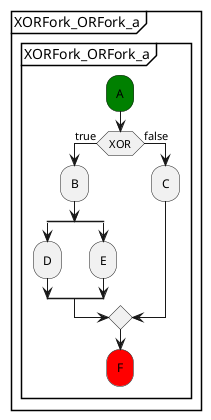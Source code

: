 @startuml
partition "XORFork_ORFork_a" {
    group "XORFork_ORFork_a"
        #green:A;
        if (XOR) then (true)
            :B;
            split
                :D;
            split again
                :E;
            end split
        else (false)
            :C;
        endif
        #red:F;
    end group
}
@enduml